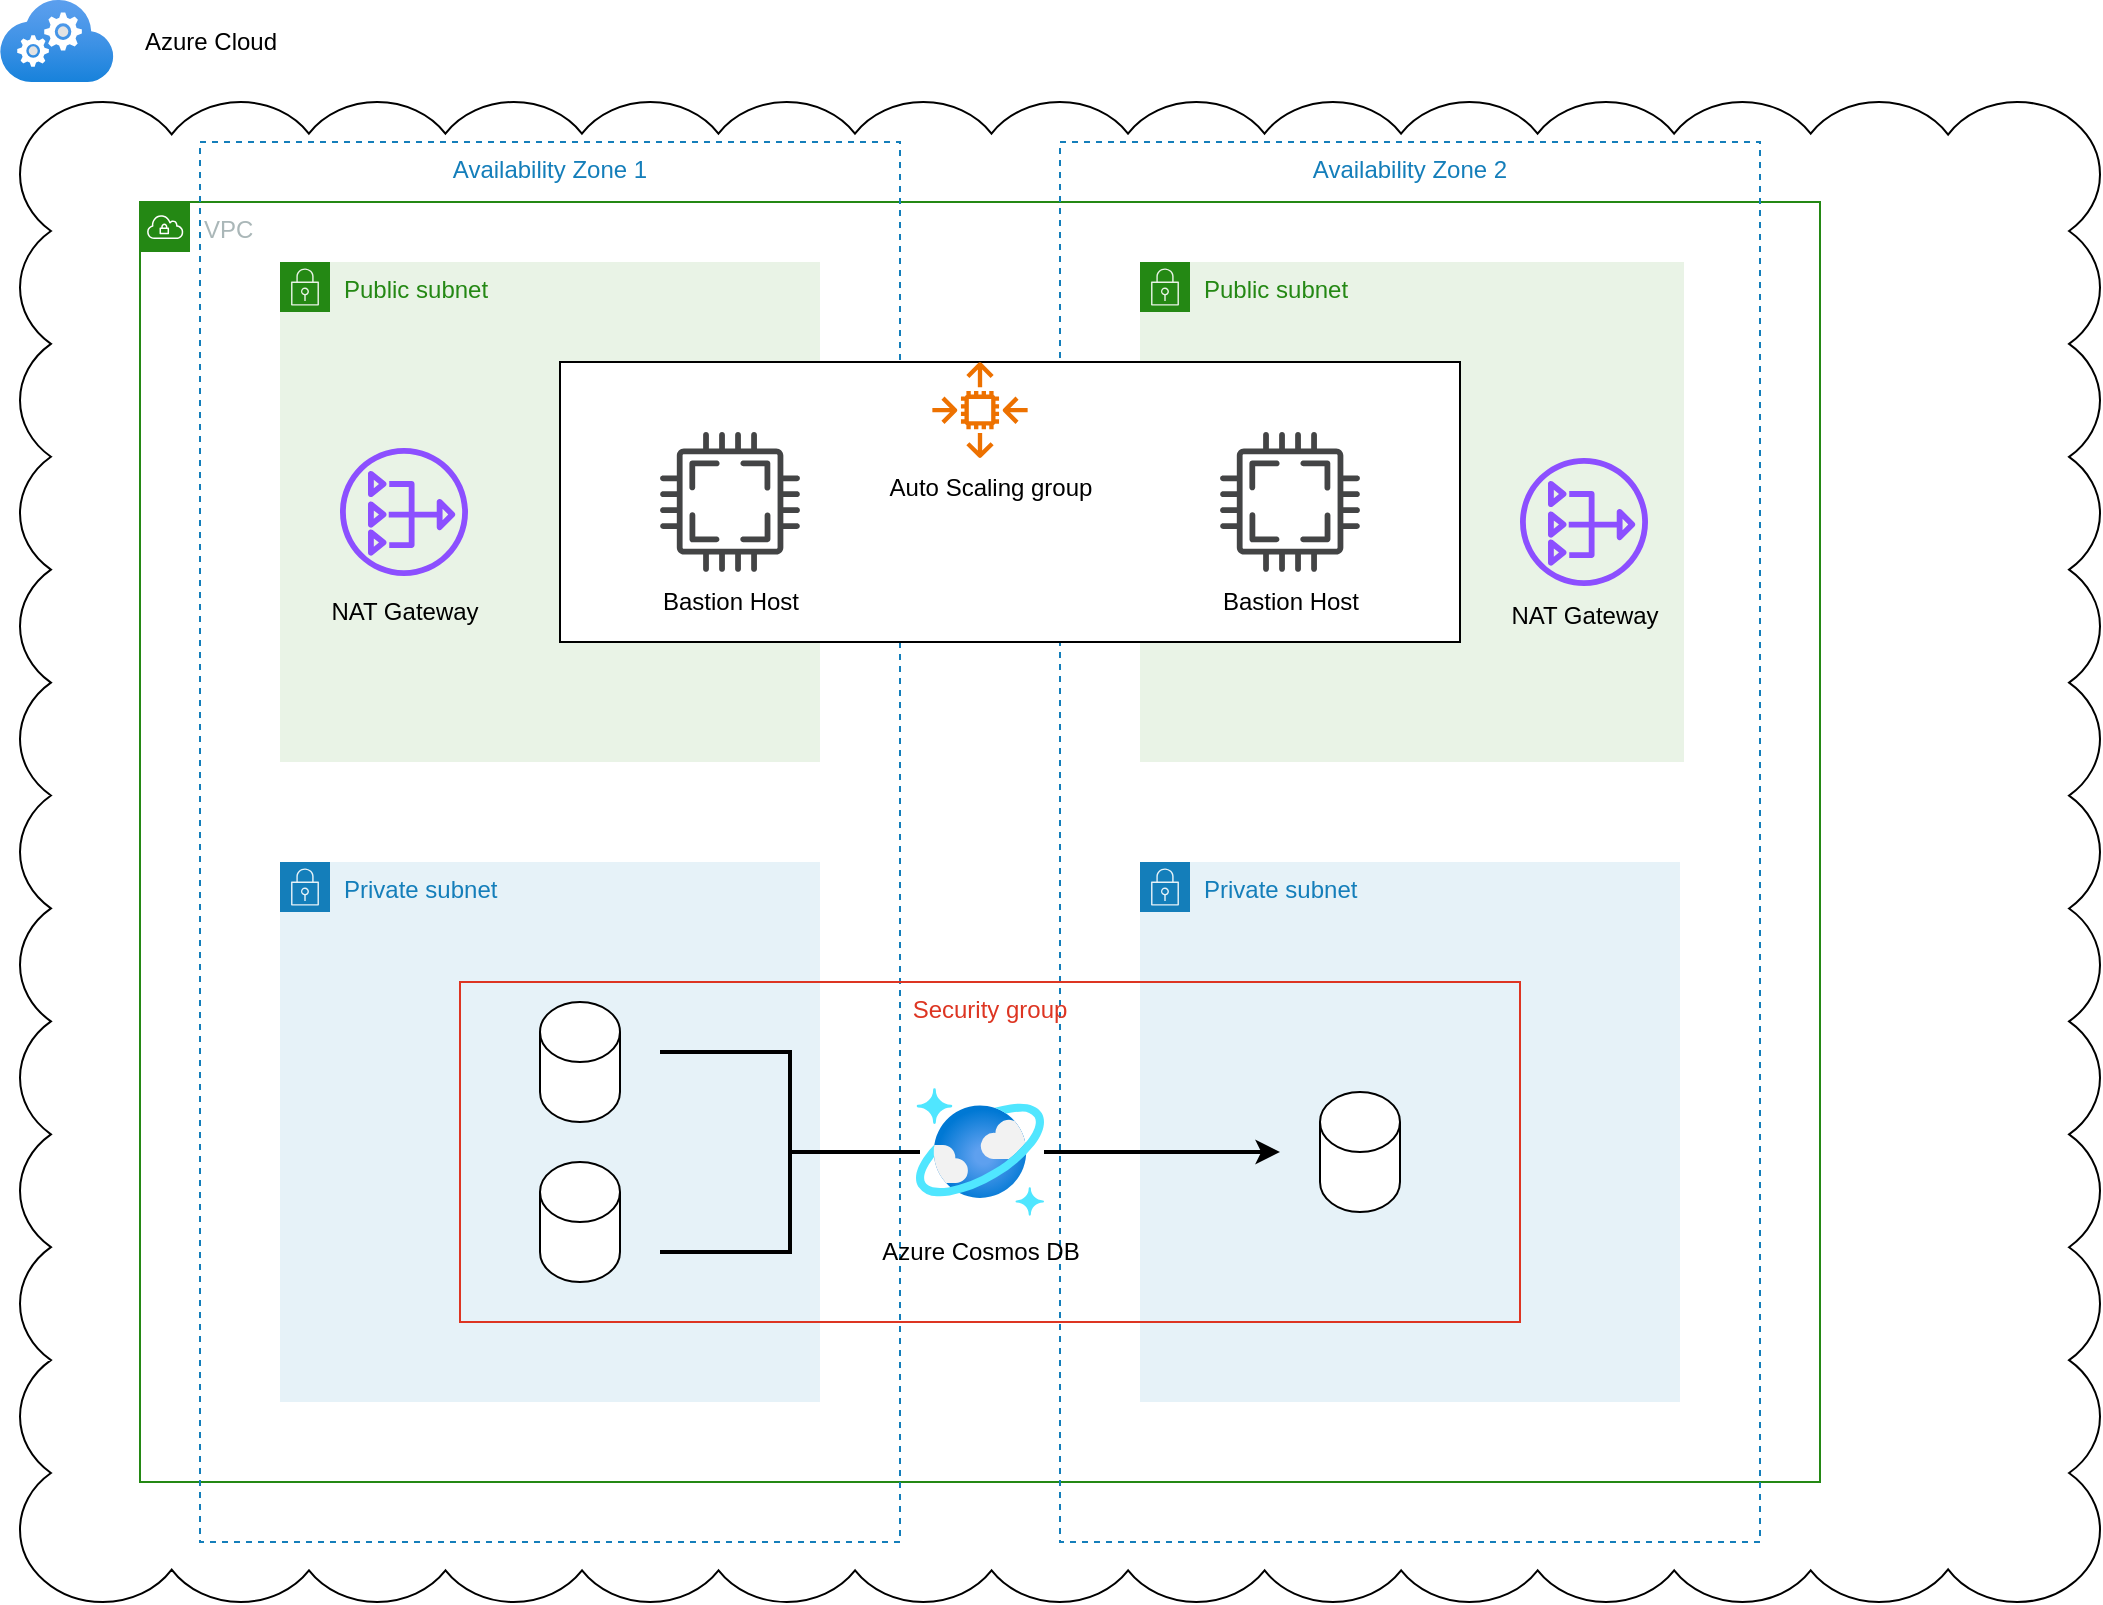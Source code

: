 <mxfile version="22.0.8" type="github">
  <diagram name="Page-1" id="7xt4pQumDP3tBfooaIeJ">
    <mxGraphModel dx="1687" dy="929" grid="1" gridSize="10" guides="1" tooltips="1" connect="1" arrows="1" fold="1" page="1" pageScale="1" pageWidth="1100" pageHeight="850" math="0" shadow="0">
      <root>
        <mxCell id="0" />
        <mxCell id="1" parent="0" />
        <mxCell id="5_k-YT-q-z1sVr0RyAKI-33" value="" style="whiteSpace=wrap;html=1;shape=mxgraph.basic.cloud_rect" vertex="1" parent="1">
          <mxGeometry x="30" y="70" width="1040" height="750" as="geometry" />
        </mxCell>
        <mxCell id="5_k-YT-q-z1sVr0RyAKI-8" value="Azure Cloud" style="text;html=1;align=center;verticalAlign=middle;resizable=0;points=[];autosize=1;strokeColor=none;fillColor=none;" vertex="1" parent="1">
          <mxGeometry x="80" y="24.5" width="90" height="30" as="geometry" />
        </mxCell>
        <mxCell id="5_k-YT-q-z1sVr0RyAKI-10" value="" style="image;aspect=fixed;html=1;points=[];align=center;fontSize=12;image=img/lib/azure2/compute/Cloud_Services_Classic.svg;" vertex="1" parent="1">
          <mxGeometry x="20.0" y="19" width="56.77" height="41" as="geometry" />
        </mxCell>
        <mxCell id="5_k-YT-q-z1sVr0RyAKI-32" value="VPC" style="points=[[0,0],[0.25,0],[0.5,0],[0.75,0],[1,0],[1,0.25],[1,0.5],[1,0.75],[1,1],[0.75,1],[0.5,1],[0.25,1],[0,1],[0,0.75],[0,0.5],[0,0.25]];outlineConnect=0;gradientColor=none;html=1;whiteSpace=wrap;fontSize=12;fontStyle=0;container=1;pointerEvents=0;collapsible=0;recursiveResize=0;shape=mxgraph.aws4.group;grIcon=mxgraph.aws4.group_vpc;strokeColor=#248814;fillColor=none;verticalAlign=top;align=left;spacingLeft=30;fontColor=#AAB7B8;dashed=0;" vertex="1" parent="1">
          <mxGeometry x="90" y="120" width="840" height="640" as="geometry" />
        </mxCell>
        <mxCell id="5_k-YT-q-z1sVr0RyAKI-34" value="Availability Zone 1" style="fillColor=none;strokeColor=#147EBA;dashed=1;verticalAlign=top;fontStyle=0;fontColor=#147EBA;whiteSpace=wrap;html=1;" vertex="1" parent="5_k-YT-q-z1sVr0RyAKI-32">
          <mxGeometry x="30" y="-30" width="350" height="700" as="geometry" />
        </mxCell>
        <mxCell id="5_k-YT-q-z1sVr0RyAKI-35" value="Availability Zone 2" style="fillColor=none;strokeColor=#147EBA;dashed=1;verticalAlign=top;fontStyle=0;fontColor=#147EBA;whiteSpace=wrap;html=1;" vertex="1" parent="5_k-YT-q-z1sVr0RyAKI-32">
          <mxGeometry x="460" y="-30" width="350" height="700" as="geometry" />
        </mxCell>
        <mxCell id="5_k-YT-q-z1sVr0RyAKI-31" value="Public subnet" style="points=[[0,0],[0.25,0],[0.5,0],[0.75,0],[1,0],[1,0.25],[1,0.5],[1,0.75],[1,1],[0.75,1],[0.5,1],[0.25,1],[0,1],[0,0.75],[0,0.5],[0,0.25]];outlineConnect=0;gradientColor=none;html=1;whiteSpace=wrap;fontSize=12;fontStyle=0;container=1;pointerEvents=0;collapsible=0;recursiveResize=0;shape=mxgraph.aws4.group;grIcon=mxgraph.aws4.group_security_group;grStroke=0;strokeColor=#248814;fillColor=#E9F3E6;verticalAlign=top;align=left;spacingLeft=30;fontColor=#248814;dashed=0;" vertex="1" parent="5_k-YT-q-z1sVr0RyAKI-32">
          <mxGeometry x="70" y="30" width="270" height="250" as="geometry" />
        </mxCell>
        <mxCell id="5_k-YT-q-z1sVr0RyAKI-37" value="Public subnet" style="points=[[0,0],[0.25,0],[0.5,0],[0.75,0],[1,0],[1,0.25],[1,0.5],[1,0.75],[1,1],[0.75,1],[0.5,1],[0.25,1],[0,1],[0,0.75],[0,0.5],[0,0.25]];outlineConnect=0;gradientColor=none;html=1;whiteSpace=wrap;fontSize=12;fontStyle=0;container=1;pointerEvents=0;collapsible=0;recursiveResize=0;shape=mxgraph.aws4.group;grIcon=mxgraph.aws4.group_security_group;grStroke=0;strokeColor=#248814;fillColor=#E9F3E6;verticalAlign=top;align=left;spacingLeft=30;fontColor=#248814;dashed=0;" vertex="1" parent="5_k-YT-q-z1sVr0RyAKI-32">
          <mxGeometry x="500" y="30" width="272" height="250" as="geometry" />
        </mxCell>
        <mxCell id="5_k-YT-q-z1sVr0RyAKI-43" value="NAT Gateway" style="text;html=1;align=center;verticalAlign=middle;resizable=0;points=[];autosize=1;strokeColor=none;fillColor=none;" vertex="1" parent="5_k-YT-q-z1sVr0RyAKI-37">
          <mxGeometry x="172" y="162" width="100" height="30" as="geometry" />
        </mxCell>
        <mxCell id="5_k-YT-q-z1sVr0RyAKI-38" value="Private subnet" style="points=[[0,0],[0.25,0],[0.5,0],[0.75,0],[1,0],[1,0.25],[1,0.5],[1,0.75],[1,1],[0.75,1],[0.5,1],[0.25,1],[0,1],[0,0.75],[0,0.5],[0,0.25]];outlineConnect=0;gradientColor=none;html=1;whiteSpace=wrap;fontSize=12;fontStyle=0;container=1;pointerEvents=0;collapsible=0;recursiveResize=0;shape=mxgraph.aws4.group;grIcon=mxgraph.aws4.group_security_group;grStroke=0;strokeColor=#147EBA;fillColor=#E6F2F8;verticalAlign=top;align=left;spacingLeft=30;fontColor=#147EBA;dashed=0;" vertex="1" parent="5_k-YT-q-z1sVr0RyAKI-32">
          <mxGeometry x="70" y="330" width="270" height="270" as="geometry" />
        </mxCell>
        <mxCell id="5_k-YT-q-z1sVr0RyAKI-39" value="Private subnet" style="points=[[0,0],[0.25,0],[0.5,0],[0.75,0],[1,0],[1,0.25],[1,0.5],[1,0.75],[1,1],[0.75,1],[0.5,1],[0.25,1],[0,1],[0,0.75],[0,0.5],[0,0.25]];outlineConnect=0;gradientColor=none;html=1;whiteSpace=wrap;fontSize=12;fontStyle=0;container=1;pointerEvents=0;collapsible=0;recursiveResize=0;shape=mxgraph.aws4.group;grIcon=mxgraph.aws4.group_security_group;grStroke=0;strokeColor=#147EBA;fillColor=#E6F2F8;verticalAlign=top;align=left;spacingLeft=30;fontColor=#147EBA;dashed=0;" vertex="1" parent="5_k-YT-q-z1sVr0RyAKI-32">
          <mxGeometry x="500" y="330" width="270" height="270" as="geometry" />
        </mxCell>
        <mxCell id="5_k-YT-q-z1sVr0RyAKI-23" value="" style="sketch=0;outlineConnect=0;fontColor=#232F3E;gradientColor=none;fillColor=#8C4FFF;strokeColor=none;dashed=0;verticalLabelPosition=bottom;verticalAlign=top;align=center;html=1;fontSize=12;fontStyle=0;aspect=fixed;pointerEvents=1;shape=mxgraph.aws4.nat_gateway;" vertex="1" parent="5_k-YT-q-z1sVr0RyAKI-32">
          <mxGeometry x="100" y="123" width="64" height="64" as="geometry" />
        </mxCell>
        <mxCell id="5_k-YT-q-z1sVr0RyAKI-40" value="NAT Gateway" style="text;html=1;align=center;verticalAlign=middle;resizable=0;points=[];autosize=1;strokeColor=none;fillColor=none;" vertex="1" parent="5_k-YT-q-z1sVr0RyAKI-32">
          <mxGeometry x="82" y="190" width="100" height="30" as="geometry" />
        </mxCell>
        <mxCell id="5_k-YT-q-z1sVr0RyAKI-42" value="" style="sketch=0;outlineConnect=0;fontColor=#232F3E;gradientColor=none;fillColor=#8C4FFF;strokeColor=none;dashed=0;verticalLabelPosition=bottom;verticalAlign=top;align=center;html=1;fontSize=12;fontStyle=0;aspect=fixed;pointerEvents=1;shape=mxgraph.aws4.nat_gateway;" vertex="1" parent="5_k-YT-q-z1sVr0RyAKI-32">
          <mxGeometry x="690" y="128" width="64" height="64" as="geometry" />
        </mxCell>
        <mxCell id="5_k-YT-q-z1sVr0RyAKI-44" value="" style="rounded=0;whiteSpace=wrap;html=1;" vertex="1" parent="5_k-YT-q-z1sVr0RyAKI-32">
          <mxGeometry x="210" y="80" width="450" height="140" as="geometry" />
        </mxCell>
        <mxCell id="5_k-YT-q-z1sVr0RyAKI-41" value="" style="sketch=0;outlineConnect=0;fontColor=#232F3E;gradientColor=none;fillColor=#ED7100;strokeColor=none;dashed=0;verticalLabelPosition=bottom;verticalAlign=top;align=center;html=1;fontSize=12;fontStyle=0;aspect=fixed;pointerEvents=1;shape=mxgraph.aws4.auto_scaling2;" vertex="1" parent="5_k-YT-q-z1sVr0RyAKI-32">
          <mxGeometry x="396" y="80" width="48" height="48" as="geometry" />
        </mxCell>
        <mxCell id="5_k-YT-q-z1sVr0RyAKI-60" value="Auto Scaling group" style="text;html=1;align=center;verticalAlign=middle;resizable=0;points=[];autosize=1;strokeColor=none;fillColor=none;" vertex="1" parent="5_k-YT-q-z1sVr0RyAKI-32">
          <mxGeometry x="365" y="128" width="120" height="30" as="geometry" />
        </mxCell>
        <mxCell id="5_k-YT-q-z1sVr0RyAKI-61" value="Security group" style="fillColor=none;strokeColor=#DD3522;verticalAlign=top;fontStyle=0;fontColor=#DD3522;whiteSpace=wrap;html=1;" vertex="1" parent="5_k-YT-q-z1sVr0RyAKI-32">
          <mxGeometry x="160" y="390" width="530" height="170" as="geometry" />
        </mxCell>
        <mxCell id="5_k-YT-q-z1sVr0RyAKI-62" value="" style="shape=cylinder3;whiteSpace=wrap;html=1;boundedLbl=1;backgroundOutline=1;size=15;" vertex="1" parent="5_k-YT-q-z1sVr0RyAKI-32">
          <mxGeometry x="200" y="400" width="40" height="60" as="geometry" />
        </mxCell>
        <mxCell id="5_k-YT-q-z1sVr0RyAKI-63" value="" style="shape=cylinder3;whiteSpace=wrap;html=1;boundedLbl=1;backgroundOutline=1;size=15;" vertex="1" parent="5_k-YT-q-z1sVr0RyAKI-32">
          <mxGeometry x="200" y="480" width="40" height="60" as="geometry" />
        </mxCell>
        <mxCell id="5_k-YT-q-z1sVr0RyAKI-64" value="" style="image;aspect=fixed;html=1;points=[];align=center;fontSize=12;image=img/lib/azure2/databases/Azure_Cosmos_DB.svg;" vertex="1" parent="5_k-YT-q-z1sVr0RyAKI-32">
          <mxGeometry x="388" y="443" width="64" height="64" as="geometry" />
        </mxCell>
        <mxCell id="5_k-YT-q-z1sVr0RyAKI-65" value="" style="strokeWidth=2;html=1;shape=mxgraph.flowchart.annotation_2;align=left;labelPosition=right;pointerEvents=1;rotation=-180;" vertex="1" parent="5_k-YT-q-z1sVr0RyAKI-32">
          <mxGeometry x="260" y="425" width="130" height="100" as="geometry" />
        </mxCell>
        <mxCell id="5_k-YT-q-z1sVr0RyAKI-66" value="" style="endArrow=classic;html=1;rounded=0;strokeColor=#000000;strokeWidth=2;" edge="1" parent="5_k-YT-q-z1sVr0RyAKI-32">
          <mxGeometry width="50" height="50" relative="1" as="geometry">
            <mxPoint x="452" y="475" as="sourcePoint" />
            <mxPoint x="570" y="475" as="targetPoint" />
          </mxGeometry>
        </mxCell>
        <mxCell id="5_k-YT-q-z1sVr0RyAKI-67" value="Azure Cosmos DB" style="text;html=1;align=center;verticalAlign=middle;resizable=0;points=[];autosize=1;strokeColor=none;fillColor=none;" vertex="1" parent="5_k-YT-q-z1sVr0RyAKI-32">
          <mxGeometry x="360" y="510" width="120" height="30" as="geometry" />
        </mxCell>
        <mxCell id="5_k-YT-q-z1sVr0RyAKI-68" value="" style="shape=cylinder3;whiteSpace=wrap;html=1;boundedLbl=1;backgroundOutline=1;size=15;" vertex="1" parent="5_k-YT-q-z1sVr0RyAKI-32">
          <mxGeometry x="590" y="445" width="40" height="60" as="geometry" />
        </mxCell>
        <mxCell id="5_k-YT-q-z1sVr0RyAKI-69" value="" style="sketch=0;pointerEvents=1;shadow=0;dashed=0;html=1;strokeColor=none;fillColor=#434445;aspect=fixed;labelPosition=center;verticalLabelPosition=bottom;verticalAlign=top;align=center;outlineConnect=0;shape=mxgraph.vvd.cpu;" vertex="1" parent="5_k-YT-q-z1sVr0RyAKI-32">
          <mxGeometry x="260" y="115" width="70" height="70" as="geometry" />
        </mxCell>
        <mxCell id="5_k-YT-q-z1sVr0RyAKI-70" value="" style="sketch=0;pointerEvents=1;shadow=0;dashed=0;html=1;strokeColor=none;fillColor=#434445;aspect=fixed;labelPosition=center;verticalLabelPosition=bottom;verticalAlign=top;align=center;outlineConnect=0;shape=mxgraph.vvd.cpu;" vertex="1" parent="5_k-YT-q-z1sVr0RyAKI-32">
          <mxGeometry x="540" y="115" width="70" height="70" as="geometry" />
        </mxCell>
        <mxCell id="5_k-YT-q-z1sVr0RyAKI-71" value="Bastion Host" style="text;html=1;align=center;verticalAlign=middle;resizable=0;points=[];autosize=1;strokeColor=none;fillColor=none;" vertex="1" parent="5_k-YT-q-z1sVr0RyAKI-32">
          <mxGeometry x="250" y="185" width="90" height="30" as="geometry" />
        </mxCell>
        <mxCell id="5_k-YT-q-z1sVr0RyAKI-72" value="Bastion Host" style="text;html=1;align=center;verticalAlign=middle;resizable=0;points=[];autosize=1;strokeColor=none;fillColor=none;" vertex="1" parent="5_k-YT-q-z1sVr0RyAKI-32">
          <mxGeometry x="530" y="185" width="90" height="30" as="geometry" />
        </mxCell>
      </root>
    </mxGraphModel>
  </diagram>
</mxfile>
